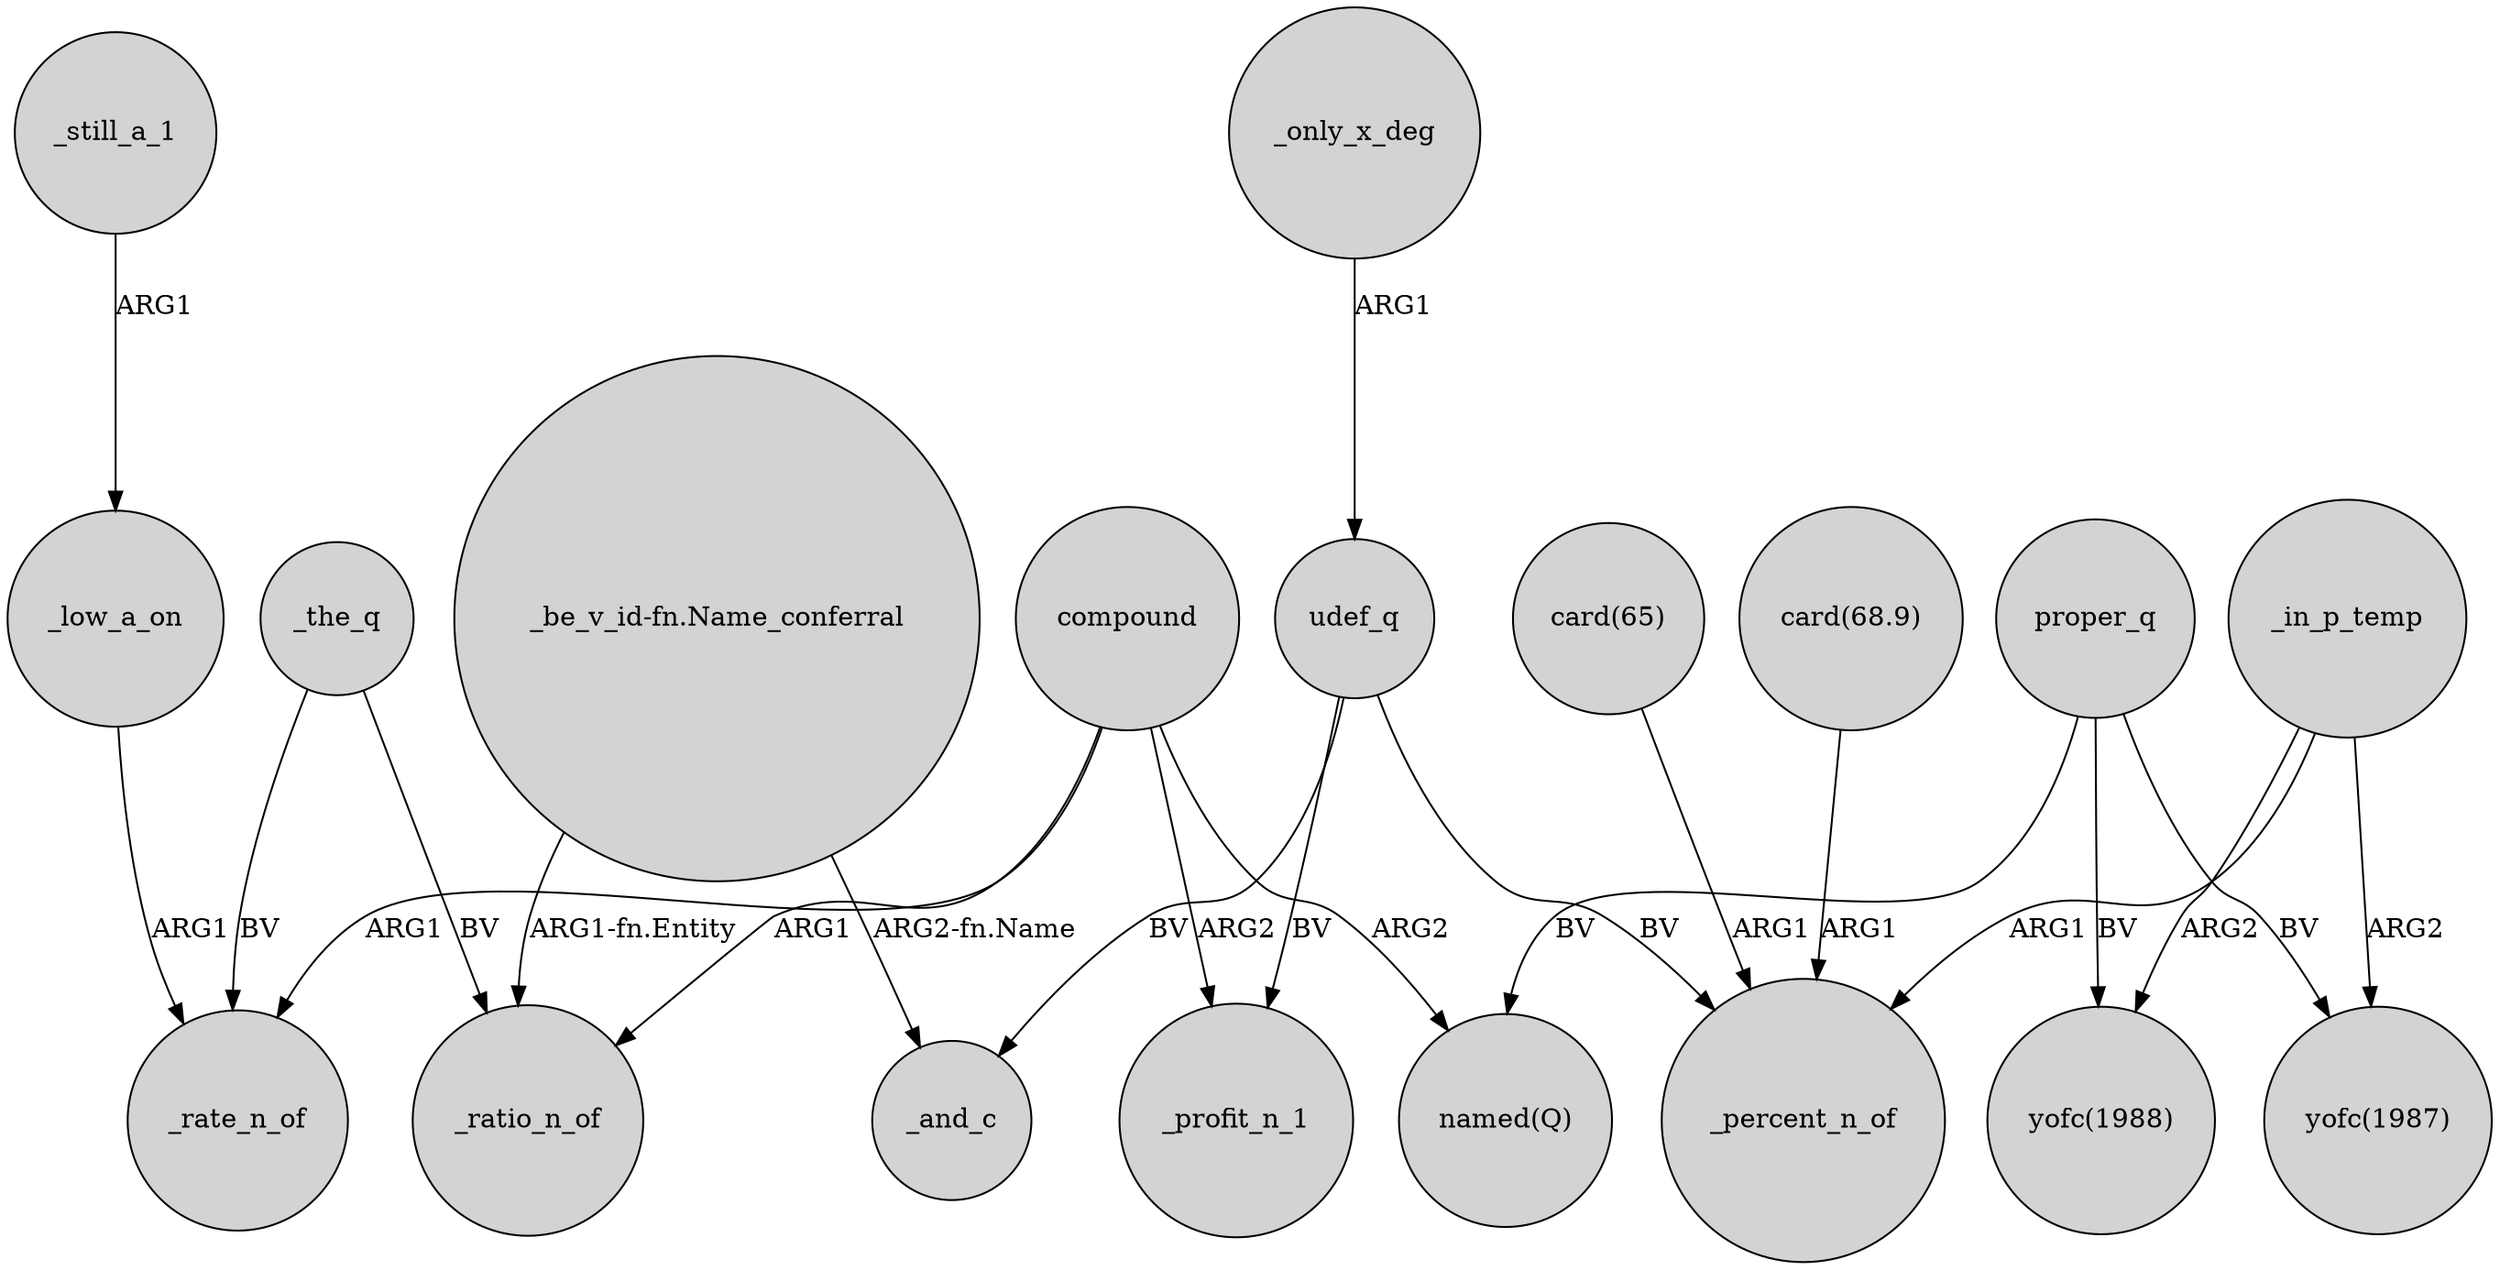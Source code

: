 digraph {
	node [shape=circle style=filled]
	compound -> _ratio_n_of [label=ARG1]
	proper_q -> "named(Q)" [label=BV]
	_in_p_temp -> "yofc(1987)" [label=ARG2]
	_the_q -> _ratio_n_of [label=BV]
	udef_q -> _profit_n_1 [label=BV]
	compound -> "named(Q)" [label=ARG2]
	compound -> _rate_n_of [label=ARG1]
	udef_q -> _and_c [label=BV]
	"_be_v_id-fn.Name_conferral" -> _ratio_n_of [label="ARG1-fn.Entity"]
	_the_q -> _rate_n_of [label=BV]
	udef_q -> _percent_n_of [label=BV]
	proper_q -> "yofc(1987)" [label=BV]
	compound -> _profit_n_1 [label=ARG2]
	_low_a_on -> _rate_n_of [label=ARG1]
	"card(65)" -> _percent_n_of [label=ARG1]
	proper_q -> "yofc(1988)" [label=BV]
	"card(68.9)" -> _percent_n_of [label=ARG1]
	_in_p_temp -> _percent_n_of [label=ARG1]
	_only_x_deg -> udef_q [label=ARG1]
	_still_a_1 -> _low_a_on [label=ARG1]
	"_be_v_id-fn.Name_conferral" -> _and_c [label="ARG2-fn.Name"]
	_in_p_temp -> "yofc(1988)" [label=ARG2]
}
